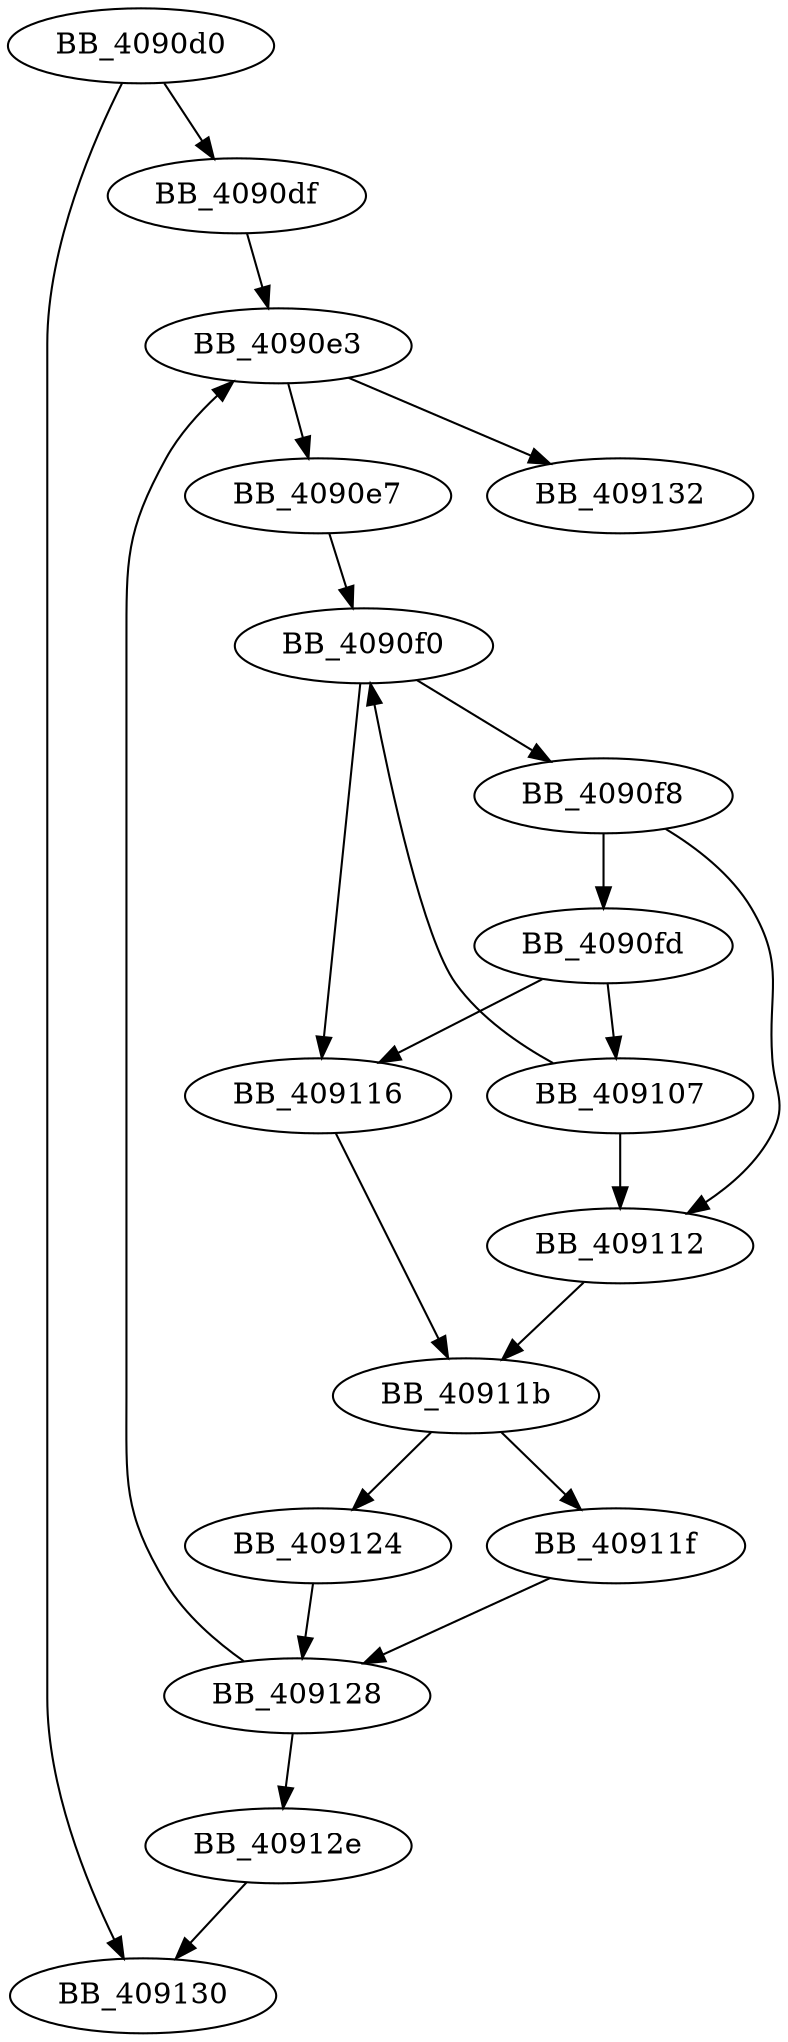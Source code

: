 DiGraph sub_4090D0{
BB_4090d0->BB_4090df
BB_4090d0->BB_409130
BB_4090df->BB_4090e3
BB_4090e3->BB_4090e7
BB_4090e3->BB_409132
BB_4090e7->BB_4090f0
BB_4090f0->BB_4090f8
BB_4090f0->BB_409116
BB_4090f8->BB_4090fd
BB_4090f8->BB_409112
BB_4090fd->BB_409107
BB_4090fd->BB_409116
BB_409107->BB_4090f0
BB_409107->BB_409112
BB_409112->BB_40911b
BB_409116->BB_40911b
BB_40911b->BB_40911f
BB_40911b->BB_409124
BB_40911f->BB_409128
BB_409124->BB_409128
BB_409128->BB_4090e3
BB_409128->BB_40912e
BB_40912e->BB_409130
}
